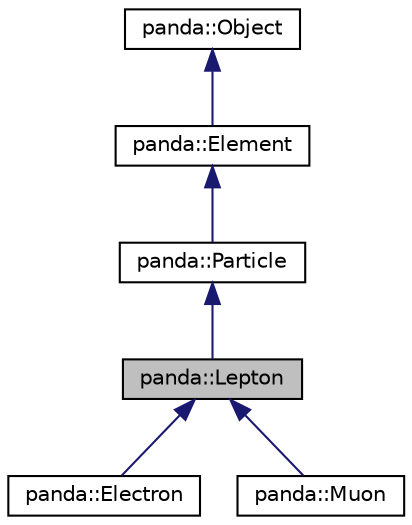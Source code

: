 digraph G
{
  edge [fontname="Helvetica",fontsize="10",labelfontname="Helvetica",labelfontsize="10"];
  node [fontname="Helvetica",fontsize="10",shape=record];
  Node1 [label="panda::Lepton",height=0.2,width=0.4,color="black", fillcolor="grey75", style="filled" fontcolor="black"];
  Node2 -> Node1 [dir=back,color="midnightblue",fontsize="10",style="solid"];
  Node2 [label="panda::Particle",height=0.2,width=0.4,color="black", fillcolor="white", style="filled",URL="$classpanda_1_1Particle.html"];
  Node3 -> Node2 [dir=back,color="midnightblue",fontsize="10",style="solid"];
  Node3 [label="panda::Element",height=0.2,width=0.4,color="black", fillcolor="white", style="filled",URL="$classpanda_1_1Element.html",tooltip="Base class for elements of containers."];
  Node4 -> Node3 [dir=back,color="midnightblue",fontsize="10",style="solid"];
  Node4 [label="panda::Object",height=0.2,width=0.4,color="black", fillcolor="white", style="filled",URL="$classpanda_1_1Object.html",tooltip="Object base class."];
  Node1 -> Node5 [dir=back,color="midnightblue",fontsize="10",style="solid"];
  Node5 [label="panda::Electron",height=0.2,width=0.4,color="black", fillcolor="white", style="filled",URL="$classpanda_1_1Electron.html"];
  Node1 -> Node6 [dir=back,color="midnightblue",fontsize="10",style="solid"];
  Node6 [label="panda::Muon",height=0.2,width=0.4,color="black", fillcolor="white", style="filled",URL="$classpanda_1_1Muon.html"];
}
